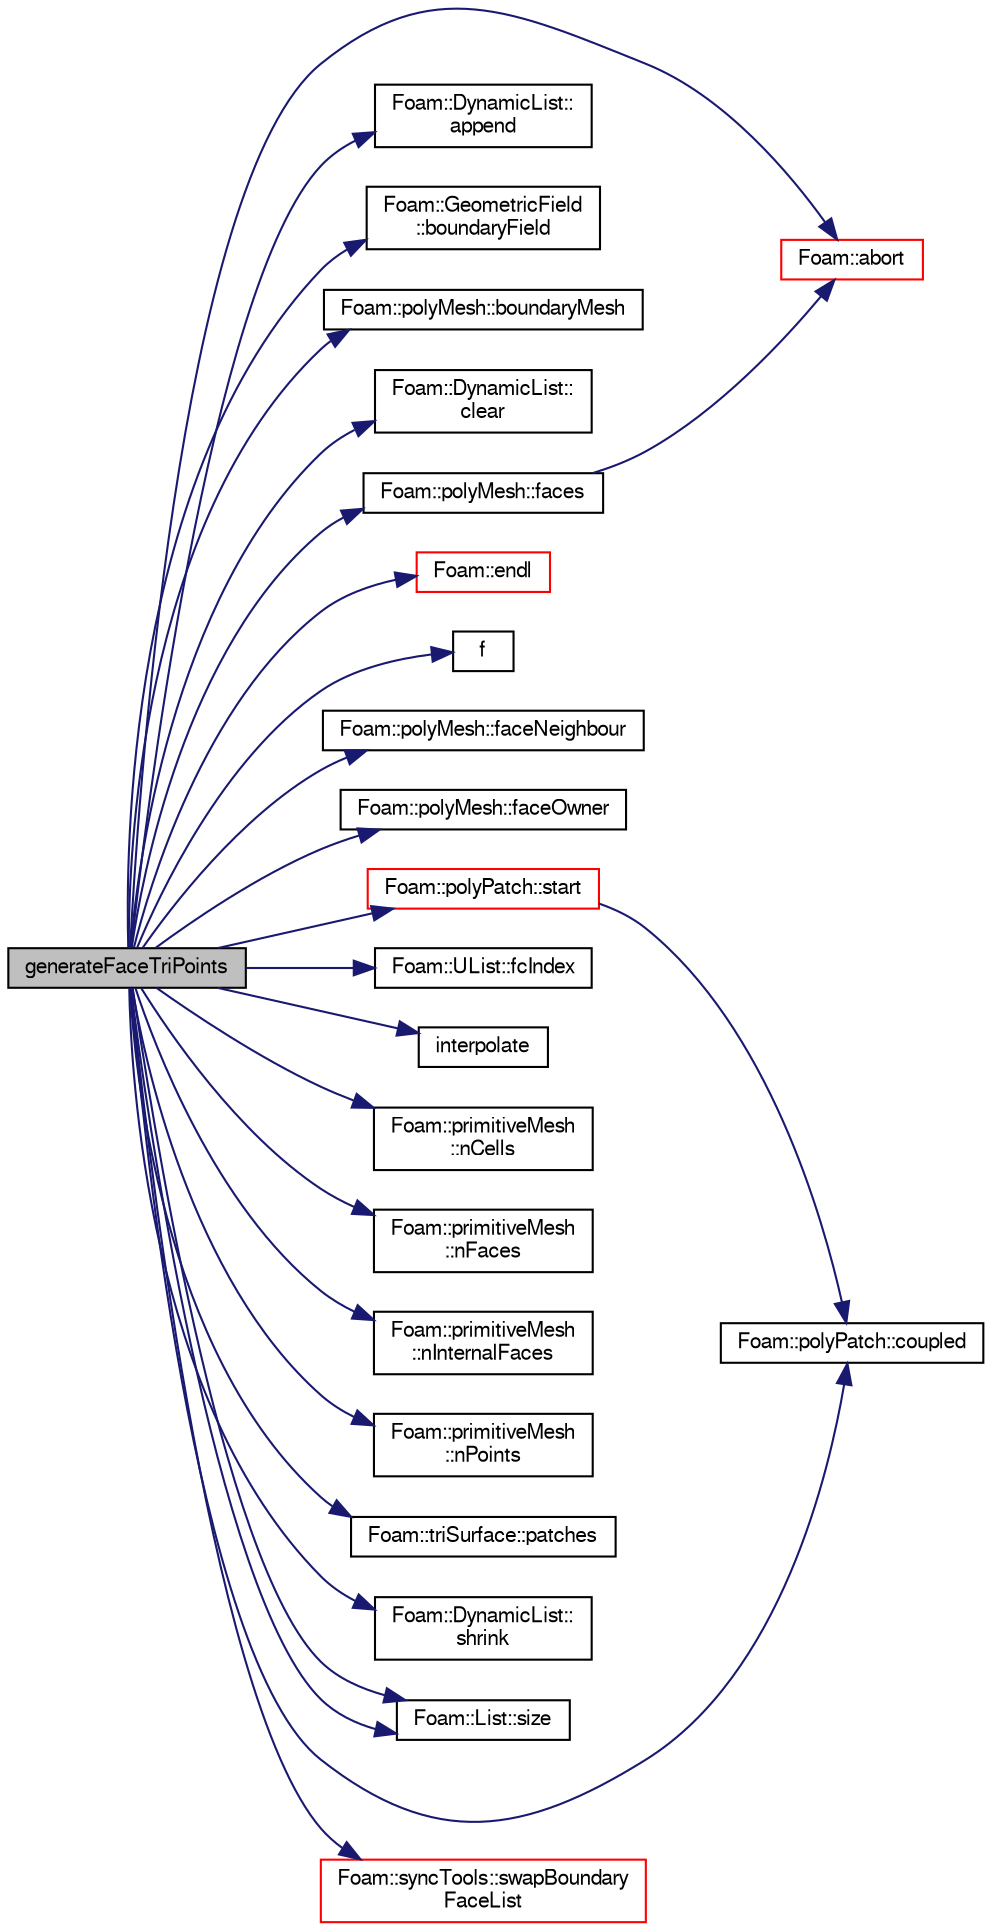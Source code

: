 digraph "generateFaceTriPoints"
{
  bgcolor="transparent";
  edge [fontname="FreeSans",fontsize="10",labelfontname="FreeSans",labelfontsize="10"];
  node [fontname="FreeSans",fontsize="10",shape=record];
  rankdir="LR";
  Node69 [label="generateFaceTriPoints",height=0.2,width=0.4,color="black", fillcolor="grey75", style="filled", fontcolor="black"];
  Node69 -> Node70 [color="midnightblue",fontsize="10",style="solid",fontname="FreeSans"];
  Node70 [label="Foam::abort",height=0.2,width=0.4,color="red",URL="$a21124.html#a447107a607d03e417307c203fa5fb44b"];
  Node69 -> Node113 [color="midnightblue",fontsize="10",style="solid",fontname="FreeSans"];
  Node113 [label="Foam::DynamicList::\lappend",height=0.2,width=0.4,color="black",URL="$a25890.html#a7b67b42af715604376ad63a681dee6d8",tooltip="Append an element at the end of the list. "];
  Node69 -> Node114 [color="midnightblue",fontsize="10",style="solid",fontname="FreeSans"];
  Node114 [label="Foam::GeometricField\l::boundaryField",height=0.2,width=0.4,color="black",URL="$a22434.html#a3c6c1a789b48ea0c5e8bff64f9c14f2d",tooltip="Return reference to GeometricBoundaryField. "];
  Node69 -> Node115 [color="midnightblue",fontsize="10",style="solid",fontname="FreeSans"];
  Node115 [label="Foam::polyMesh::boundaryMesh",height=0.2,width=0.4,color="black",URL="$a27410.html#a9f2b68c134340291eda6197f47f25484",tooltip="Return boundary mesh. "];
  Node69 -> Node116 [color="midnightblue",fontsize="10",style="solid",fontname="FreeSans"];
  Node116 [label="Foam::DynamicList::\lclear",height=0.2,width=0.4,color="black",URL="$a25890.html#ac8bb3912a3ce86b15842e79d0b421204",tooltip="Clear the addressed list, i.e. set the size to zero. "];
  Node69 -> Node117 [color="midnightblue",fontsize="10",style="solid",fontname="FreeSans"];
  Node117 [label="Foam::polyPatch::coupled",height=0.2,width=0.4,color="black",URL="$a27478.html#a39c01db0e66d00fe0621a0c7e5fc4ead",tooltip="Return true if this patch is geometrically coupled (i.e. faces and. "];
  Node69 -> Node78 [color="midnightblue",fontsize="10",style="solid",fontname="FreeSans"];
  Node78 [label="Foam::endl",height=0.2,width=0.4,color="red",URL="$a21124.html#a2db8fe02a0d3909e9351bb4275b23ce4",tooltip="Add newline and flush stream. "];
  Node69 -> Node118 [color="midnightblue",fontsize="10",style="solid",fontname="FreeSans"];
  Node118 [label="f",height=0.2,width=0.4,color="black",URL="$a17900.html#a888be93833ac7a23170555c69c690288"];
  Node69 -> Node119 [color="midnightblue",fontsize="10",style="solid",fontname="FreeSans"];
  Node119 [label="Foam::polyMesh::faceNeighbour",height=0.2,width=0.4,color="black",URL="$a27410.html#a9fb57b52c700ed61f09ada65412d13e3",tooltip="Return face neighbour. "];
  Node69 -> Node120 [color="midnightblue",fontsize="10",style="solid",fontname="FreeSans"];
  Node120 [label="Foam::polyMesh::faceOwner",height=0.2,width=0.4,color="black",URL="$a27410.html#a57752b49bfee23ca1944c3fb0493974f",tooltip="Return face owner. "];
  Node69 -> Node121 [color="midnightblue",fontsize="10",style="solid",fontname="FreeSans"];
  Node121 [label="Foam::polyMesh::faces",height=0.2,width=0.4,color="black",URL="$a27410.html#a431c0a24765f0bb6d32f6a03ce0e9b57",tooltip="Return raw faces. "];
  Node121 -> Node70 [color="midnightblue",fontsize="10",style="solid",fontname="FreeSans"];
  Node69 -> Node122 [color="midnightblue",fontsize="10",style="solid",fontname="FreeSans"];
  Node122 [label="Foam::UList::fcIndex",height=0.2,width=0.4,color="black",URL="$a25698.html#a512534dbc231b74b95ff84902c1b2087",tooltip="Return the forward circular index, i.e. the next index. "];
  Node69 -> Node123 [color="midnightblue",fontsize="10",style="solid",fontname="FreeSans"];
  Node123 [label="interpolate",height=0.2,width=0.4,color="black",URL="$a29346.html#a22756dae61e8aea4fc1bcc698934bdc7",tooltip="Interpolates cCoords,pCoords. Uses the references to the original. "];
  Node69 -> Node124 [color="midnightblue",fontsize="10",style="solid",fontname="FreeSans"];
  Node124 [label="Foam::primitiveMesh\l::nCells",height=0.2,width=0.4,color="black",URL="$a27530.html#a13b94bdb0926552bf78ad5210a73a3d5"];
  Node69 -> Node125 [color="midnightblue",fontsize="10",style="solid",fontname="FreeSans"];
  Node125 [label="Foam::primitiveMesh\l::nFaces",height=0.2,width=0.4,color="black",URL="$a27530.html#abe602c985a3c9ffa67176e969e77ca6f"];
  Node69 -> Node126 [color="midnightblue",fontsize="10",style="solid",fontname="FreeSans"];
  Node126 [label="Foam::primitiveMesh\l::nInternalFaces",height=0.2,width=0.4,color="black",URL="$a27530.html#aa6c7965af1f30d16d9125deb981cbdb0"];
  Node69 -> Node127 [color="midnightblue",fontsize="10",style="solid",fontname="FreeSans"];
  Node127 [label="Foam::primitiveMesh\l::nPoints",height=0.2,width=0.4,color="black",URL="$a27530.html#a1c886a784a597459dbf2d9470798e9dd"];
  Node69 -> Node128 [color="midnightblue",fontsize="10",style="solid",fontname="FreeSans"];
  Node128 [label="Foam::triSurface::patches",height=0.2,width=0.4,color="black",URL="$a30598.html#a81f967856b4a58b0c942fe0a0dcdf627"];
  Node69 -> Node129 [color="midnightblue",fontsize="10",style="solid",fontname="FreeSans"];
  Node129 [label="Foam::DynamicList::\lshrink",height=0.2,width=0.4,color="black",URL="$a25890.html#a88964e734acd91f096c914d0cc5a6e75",tooltip="Shrink the allocated space to the number of elements used. "];
  Node69 -> Node130 [color="midnightblue",fontsize="10",style="solid",fontname="FreeSans"];
  Node130 [label="Foam::List::size",height=0.2,width=0.4,color="black",URL="$a25694.html#a8a5f6fa29bd4b500caf186f60245b384",tooltip="Override size to be inconsistent with allocated storage. "];
  Node69 -> Node130 [color="midnightblue",fontsize="10",style="solid",fontname="FreeSans"];
  Node69 -> Node131 [color="midnightblue",fontsize="10",style="solid",fontname="FreeSans"];
  Node131 [label="Foam::polyPatch::start",height=0.2,width=0.4,color="red",URL="$a27478.html#a6bfd3e3abb11e98bdb4b98671cec1234",tooltip="Return start label of this patch in the polyMesh face list. "];
  Node131 -> Node117 [color="midnightblue",fontsize="10",style="solid",fontname="FreeSans"];
  Node69 -> Node139 [color="midnightblue",fontsize="10",style="solid",fontname="FreeSans"];
  Node139 [label="Foam::syncTools::swapBoundary\lFaceList",height=0.2,width=0.4,color="red",URL="$a27502.html#a30e4f2ce2c2399c35f5d674bdb7c07fd",tooltip="Swap coupled boundary face values. "];
}
